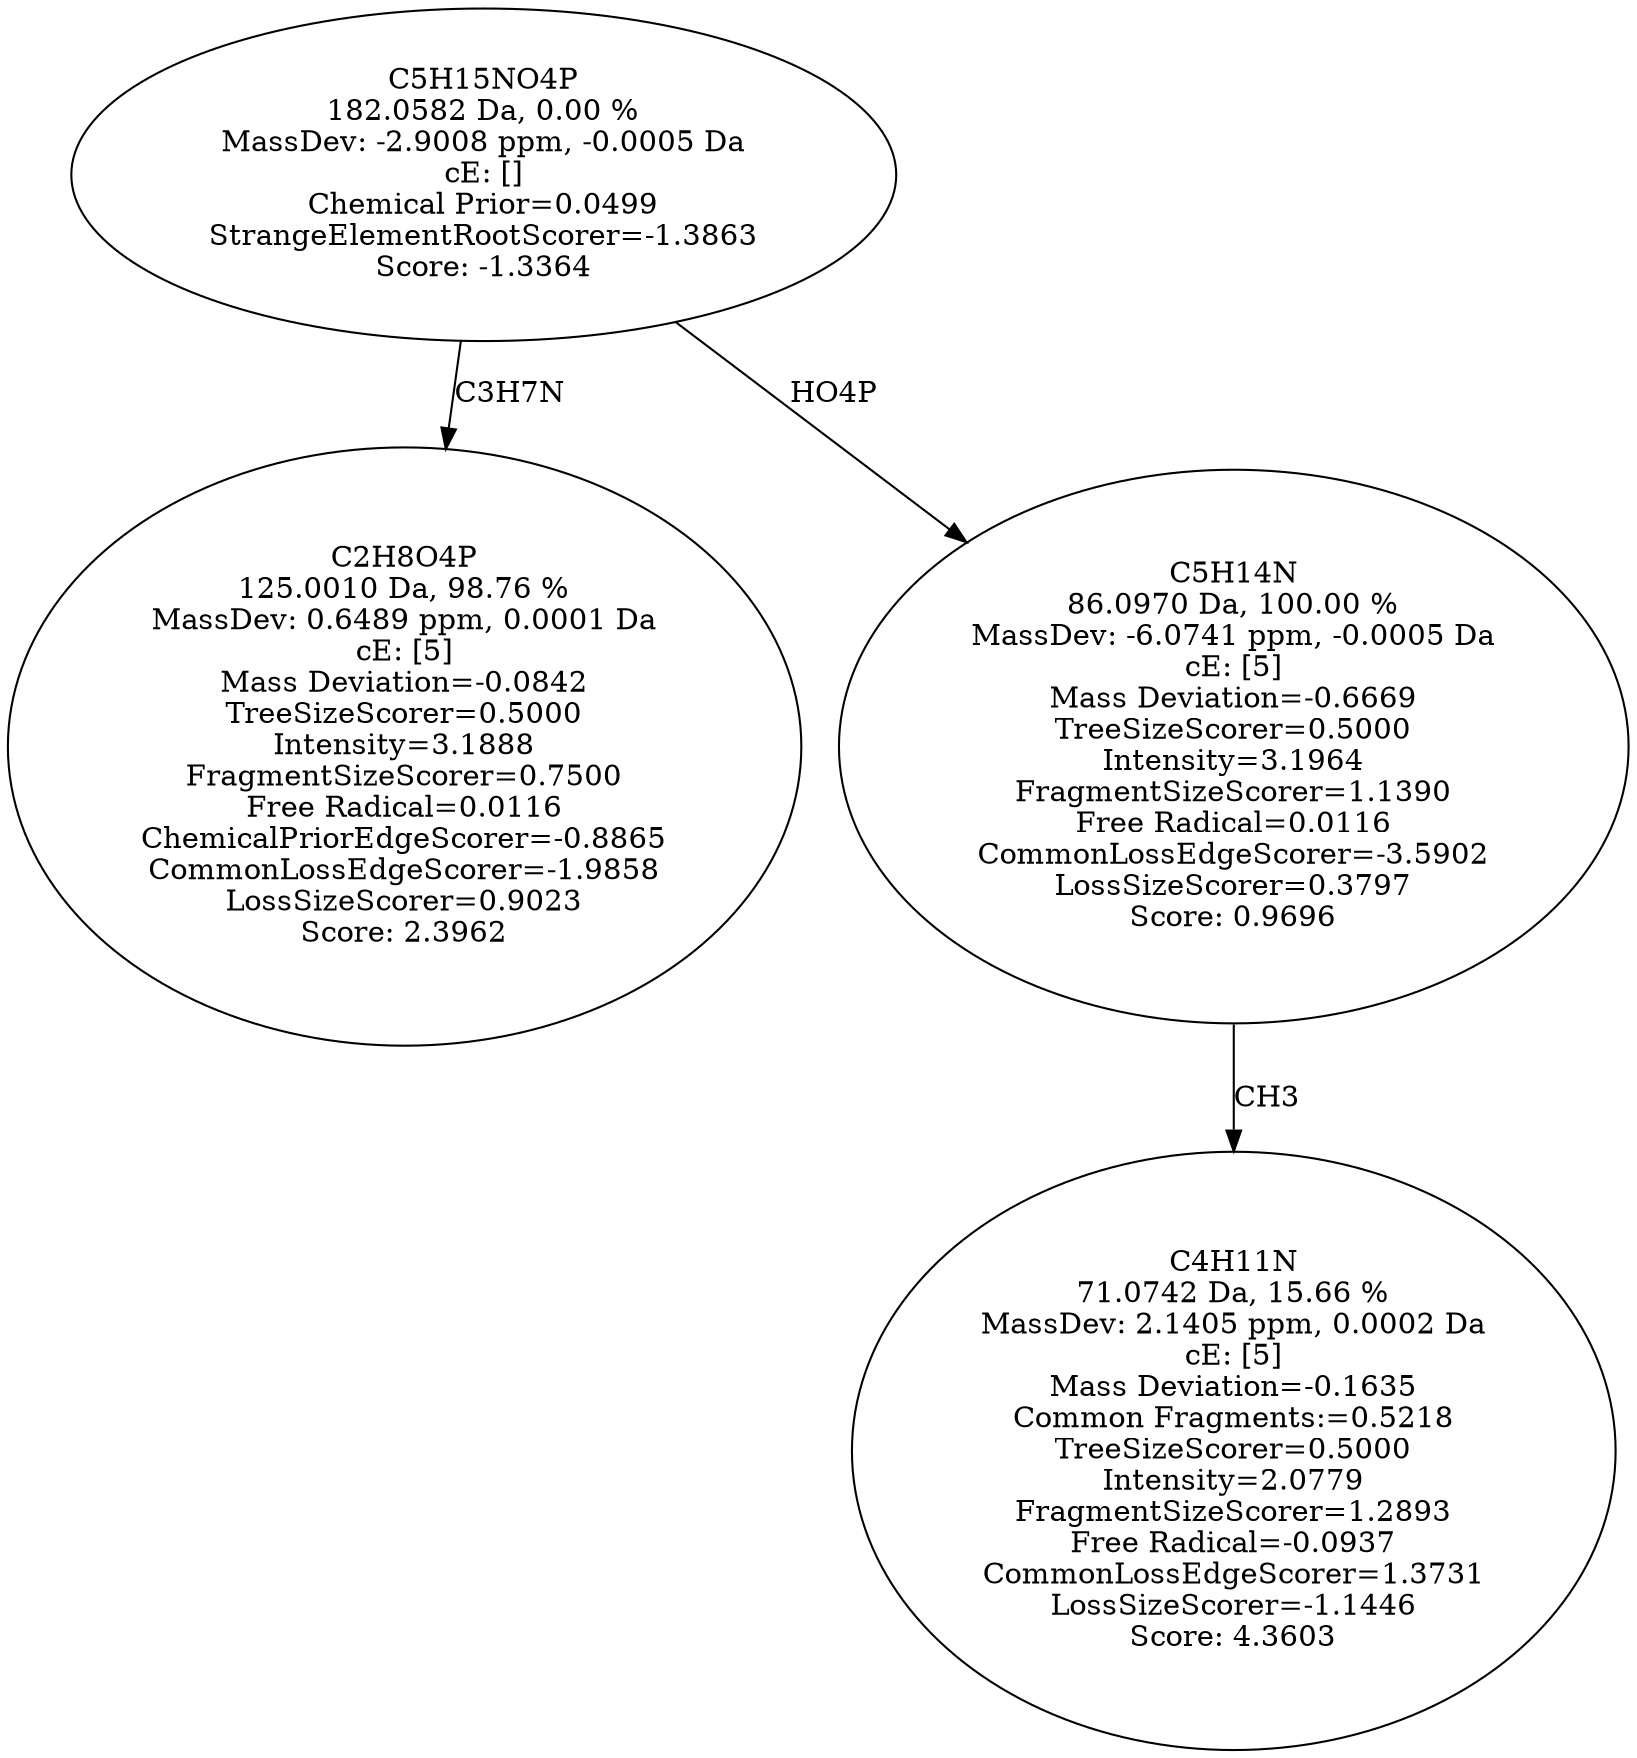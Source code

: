strict digraph {
v1 [label="C2H8O4P\n125.0010 Da, 98.76 %\nMassDev: 0.6489 ppm, 0.0001 Da\ncE: [5]\nMass Deviation=-0.0842\nTreeSizeScorer=0.5000\nIntensity=3.1888\nFragmentSizeScorer=0.7500\nFree Radical=0.0116\nChemicalPriorEdgeScorer=-0.8865\nCommonLossEdgeScorer=-1.9858\nLossSizeScorer=0.9023\nScore: 2.3962"];
v2 [label="C4H11N\n71.0742 Da, 15.66 %\nMassDev: 2.1405 ppm, 0.0002 Da\ncE: [5]\nMass Deviation=-0.1635\nCommon Fragments:=0.5218\nTreeSizeScorer=0.5000\nIntensity=2.0779\nFragmentSizeScorer=1.2893\nFree Radical=-0.0937\nCommonLossEdgeScorer=1.3731\nLossSizeScorer=-1.1446\nScore: 4.3603"];
v3 [label="C5H14N\n86.0970 Da, 100.00 %\nMassDev: -6.0741 ppm, -0.0005 Da\ncE: [5]\nMass Deviation=-0.6669\nTreeSizeScorer=0.5000\nIntensity=3.1964\nFragmentSizeScorer=1.1390\nFree Radical=0.0116\nCommonLossEdgeScorer=-3.5902\nLossSizeScorer=0.3797\nScore: 0.9696"];
v4 [label="C5H15NO4P\n182.0582 Da, 0.00 %\nMassDev: -2.9008 ppm, -0.0005 Da\ncE: []\nChemical Prior=0.0499\nStrangeElementRootScorer=-1.3863\nScore: -1.3364"];
v4 -> v1 [label="C3H7N"];
v3 -> v2 [label="CH3"];
v4 -> v3 [label="HO4P"];
}